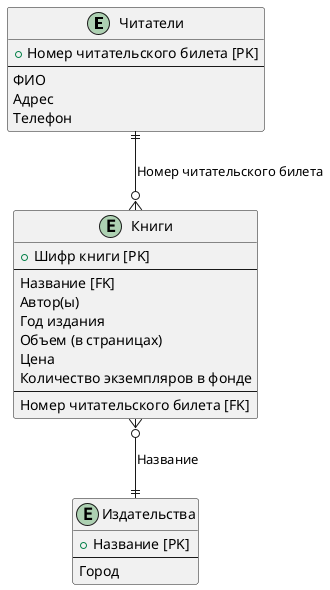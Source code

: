 @startuml library
scale 1

entity "Читатели" as readers {
  + Номер читательского билета [PK]
  --
  ФИО
  Адрес
  Телефон
}

entity "Книги" as books {
  + Шифр книги [PK]
  --
  Название [FK]
  Автор(ы)
  Год издания
  Объем (в страницах)
  Цена
  Количество экземпляров в фонде
  --
  Номер читательского билета [FK]
}

entity "Издательства" as publishers {
  + Название [PK]
  --
  Город
}

readers ||--o{ books : Номер читательского билета
books }o--|| publishers : Название

@enduml